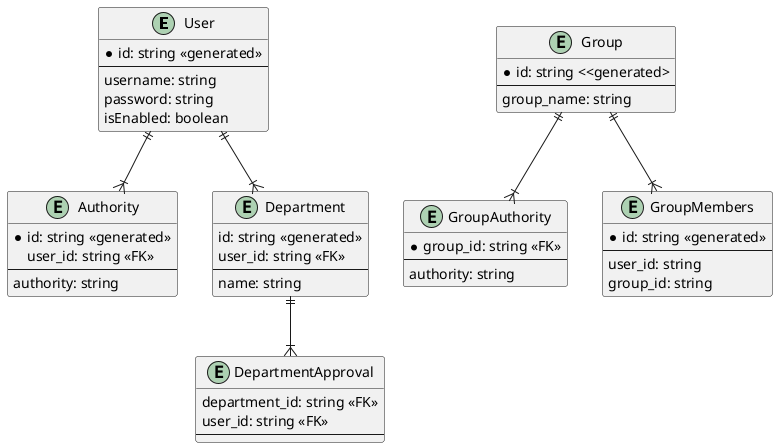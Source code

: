 @startuml
entity User {
    * id: string <<generated>>
    --
    username: string
    password: string
    isEnabled: boolean
}

entity Authority {
    * id: string <<generated>>
    user_id: string <<FK>>
    --
    authority: string
}

entity Group {
    * id: string <<generated>
    --
    group_name: string
}

entity GroupAuthority {
    * group_id: string <<FK>>
    --
    authority: string
}

entity GroupMembers {
    * id: string <<generated>>
    --
    user_id: string
    group_id: string
}

entity Department {
    id: string <<generated>>
    user_id: string <<FK>>
    --
    name: string
}

entity DepartmentApproval {
    department_id: string <<FK>>
    user_id: string <<FK>>
    --
}

User ||--|{ Authority
User ||--|{ Department
Group ||--|{ GroupAuthority
Group ||--|{ GroupMembers

Department ||--|{ DepartmentApproval

@enduml
